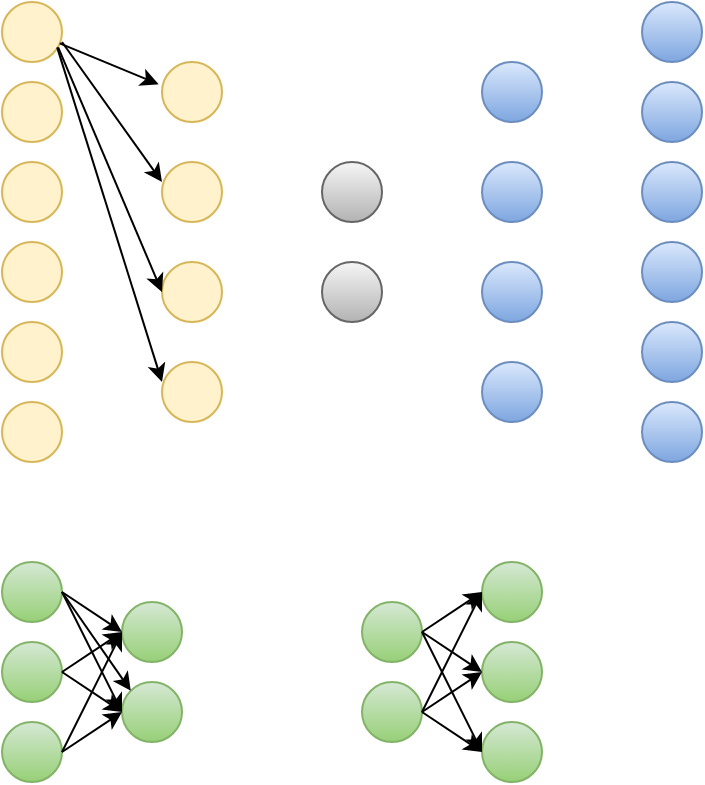 <mxfile version="20.6.2" type="github">
  <diagram id="qMiqVEsjGQWVjbtjqi3-" name="第 1 页">
    <mxGraphModel dx="788" dy="511" grid="1" gridSize="10" guides="1" tooltips="1" connect="1" arrows="1" fold="1" page="1" pageScale="1" pageWidth="827" pageHeight="1169" math="0" shadow="0">
      <root>
        <mxCell id="0" />
        <mxCell id="1" parent="0" />
        <mxCell id="sDsh96kWBwYPCfoVbKGl-1" value="" style="ellipse;whiteSpace=wrap;html=1;aspect=fixed;fillColor=#fff2cc;strokeColor=#d6b656;" vertex="1" parent="1">
          <mxGeometry x="160" y="130" width="30" height="30" as="geometry" />
        </mxCell>
        <mxCell id="sDsh96kWBwYPCfoVbKGl-7" value="" style="ellipse;whiteSpace=wrap;html=1;aspect=fixed;fillColor=#fff2cc;strokeColor=#d6b656;" vertex="1" parent="1">
          <mxGeometry x="160" y="170" width="30" height="30" as="geometry" />
        </mxCell>
        <mxCell id="sDsh96kWBwYPCfoVbKGl-8" value="" style="ellipse;whiteSpace=wrap;html=1;aspect=fixed;fillColor=#fff2cc;strokeColor=#d6b656;" vertex="1" parent="1">
          <mxGeometry x="160" y="290" width="30" height="30" as="geometry" />
        </mxCell>
        <mxCell id="sDsh96kWBwYPCfoVbKGl-9" value="" style="ellipse;whiteSpace=wrap;html=1;aspect=fixed;fillColor=#fff2cc;strokeColor=#d6b656;" vertex="1" parent="1">
          <mxGeometry x="160" y="250" width="30" height="30" as="geometry" />
        </mxCell>
        <mxCell id="sDsh96kWBwYPCfoVbKGl-10" value="" style="ellipse;whiteSpace=wrap;html=1;aspect=fixed;fillColor=#fff2cc;strokeColor=#d6b656;" vertex="1" parent="1">
          <mxGeometry x="160" y="210" width="30" height="30" as="geometry" />
        </mxCell>
        <mxCell id="sDsh96kWBwYPCfoVbKGl-11" value="" style="ellipse;whiteSpace=wrap;html=1;aspect=fixed;fillColor=#fff2cc;strokeColor=#d6b656;" vertex="1" parent="1">
          <mxGeometry x="240" y="210" width="30" height="30" as="geometry" />
        </mxCell>
        <mxCell id="sDsh96kWBwYPCfoVbKGl-12" value="" style="ellipse;whiteSpace=wrap;html=1;aspect=fixed;fillColor=#fff2cc;strokeColor=#d6b656;" vertex="1" parent="1">
          <mxGeometry x="240" y="160" width="30" height="30" as="geometry" />
        </mxCell>
        <mxCell id="sDsh96kWBwYPCfoVbKGl-13" value="" style="ellipse;whiteSpace=wrap;html=1;aspect=fixed;fillColor=#fff2cc;strokeColor=#d6b656;" vertex="1" parent="1">
          <mxGeometry x="160" y="330" width="30" height="30" as="geometry" />
        </mxCell>
        <mxCell id="sDsh96kWBwYPCfoVbKGl-14" value="" style="ellipse;whiteSpace=wrap;html=1;aspect=fixed;fillColor=#fff2cc;strokeColor=#d6b656;" vertex="1" parent="1">
          <mxGeometry x="240" y="310" width="30" height="30" as="geometry" />
        </mxCell>
        <mxCell id="sDsh96kWBwYPCfoVbKGl-15" value="" style="ellipse;whiteSpace=wrap;html=1;aspect=fixed;fillColor=#fff2cc;strokeColor=#d6b656;" vertex="1" parent="1">
          <mxGeometry x="240" y="260" width="30" height="30" as="geometry" />
        </mxCell>
        <mxCell id="sDsh96kWBwYPCfoVbKGl-16" value="" style="ellipse;whiteSpace=wrap;html=1;aspect=fixed;fillColor=#f5f5f5;gradientColor=#b3b3b3;strokeColor=#666666;" vertex="1" parent="1">
          <mxGeometry x="320" y="210" width="30" height="30" as="geometry" />
        </mxCell>
        <mxCell id="sDsh96kWBwYPCfoVbKGl-18" value="" style="ellipse;whiteSpace=wrap;html=1;aspect=fixed;fillColor=#dae8fc;strokeColor=#6c8ebf;gradientColor=#7ea6e0;" vertex="1" parent="1">
          <mxGeometry x="400" y="160" width="30" height="30" as="geometry" />
        </mxCell>
        <mxCell id="sDsh96kWBwYPCfoVbKGl-19" value="" style="ellipse;whiteSpace=wrap;html=1;aspect=fixed;fillColor=#dae8fc;strokeColor=#6c8ebf;gradientColor=#7ea6e0;" vertex="1" parent="1">
          <mxGeometry x="400" y="210" width="30" height="30" as="geometry" />
        </mxCell>
        <mxCell id="sDsh96kWBwYPCfoVbKGl-20" value="" style="ellipse;whiteSpace=wrap;html=1;aspect=fixed;fillColor=#dae8fc;strokeColor=#6c8ebf;gradientColor=#7ea6e0;" vertex="1" parent="1">
          <mxGeometry x="400" y="260" width="30" height="30" as="geometry" />
        </mxCell>
        <mxCell id="sDsh96kWBwYPCfoVbKGl-21" value="" style="ellipse;whiteSpace=wrap;html=1;aspect=fixed;fillColor=#dae8fc;strokeColor=#6c8ebf;gradientColor=#7ea6e0;" vertex="1" parent="1">
          <mxGeometry x="400" y="310" width="30" height="30" as="geometry" />
        </mxCell>
        <mxCell id="sDsh96kWBwYPCfoVbKGl-22" value="" style="ellipse;whiteSpace=wrap;html=1;aspect=fixed;fillColor=#dae8fc;strokeColor=#6c8ebf;gradientColor=#7ea6e0;" vertex="1" parent="1">
          <mxGeometry x="480" y="130" width="30" height="30" as="geometry" />
        </mxCell>
        <mxCell id="sDsh96kWBwYPCfoVbKGl-23" value="" style="ellipse;whiteSpace=wrap;html=1;aspect=fixed;fillColor=#dae8fc;strokeColor=#6c8ebf;gradientColor=#7ea6e0;" vertex="1" parent="1">
          <mxGeometry x="480" y="170" width="30" height="30" as="geometry" />
        </mxCell>
        <mxCell id="sDsh96kWBwYPCfoVbKGl-24" value="" style="ellipse;whiteSpace=wrap;html=1;aspect=fixed;fillColor=#dae8fc;strokeColor=#6c8ebf;gradientColor=#7ea6e0;" vertex="1" parent="1">
          <mxGeometry x="480" y="210" width="30" height="30" as="geometry" />
        </mxCell>
        <mxCell id="sDsh96kWBwYPCfoVbKGl-25" value="" style="ellipse;whiteSpace=wrap;html=1;aspect=fixed;fillColor=#dae8fc;strokeColor=#6c8ebf;gradientColor=#7ea6e0;" vertex="1" parent="1">
          <mxGeometry x="480" y="250" width="30" height="30" as="geometry" />
        </mxCell>
        <mxCell id="sDsh96kWBwYPCfoVbKGl-26" value="" style="ellipse;whiteSpace=wrap;html=1;aspect=fixed;fillColor=#dae8fc;strokeColor=#6c8ebf;gradientColor=#7ea6e0;" vertex="1" parent="1">
          <mxGeometry x="480" y="290" width="30" height="30" as="geometry" />
        </mxCell>
        <mxCell id="sDsh96kWBwYPCfoVbKGl-27" value="" style="ellipse;whiteSpace=wrap;html=1;aspect=fixed;fillColor=#dae8fc;strokeColor=#6c8ebf;gradientColor=#7ea6e0;" vertex="1" parent="1">
          <mxGeometry x="480" y="330" width="30" height="30" as="geometry" />
        </mxCell>
        <mxCell id="sDsh96kWBwYPCfoVbKGl-28" value="" style="ellipse;whiteSpace=wrap;html=1;aspect=fixed;fillColor=#f5f5f5;gradientColor=#b3b3b3;strokeColor=#666666;" vertex="1" parent="1">
          <mxGeometry x="320" y="260" width="30" height="30" as="geometry" />
        </mxCell>
        <mxCell id="sDsh96kWBwYPCfoVbKGl-31" value="" style="endArrow=classic;html=1;rounded=0;entryX=-0.056;entryY=0.371;entryDx=0;entryDy=0;entryPerimeter=0;" edge="1" parent="1" source="sDsh96kWBwYPCfoVbKGl-1" target="sDsh96kWBwYPCfoVbKGl-12">
          <mxGeometry width="50" height="50" relative="1" as="geometry">
            <mxPoint x="290" y="250" as="sourcePoint" />
            <mxPoint x="340" y="200" as="targetPoint" />
          </mxGeometry>
        </mxCell>
        <mxCell id="sDsh96kWBwYPCfoVbKGl-32" value="" style="endArrow=classic;html=1;rounded=0;entryX=0;entryY=0.333;entryDx=0;entryDy=0;entryPerimeter=0;" edge="1" parent="1" target="sDsh96kWBwYPCfoVbKGl-11">
          <mxGeometry width="50" height="50" relative="1" as="geometry">
            <mxPoint x="190" y="150" as="sourcePoint" />
            <mxPoint x="240.0" y="185.24" as="targetPoint" />
          </mxGeometry>
        </mxCell>
        <mxCell id="sDsh96kWBwYPCfoVbKGl-33" value="" style="endArrow=classic;html=1;rounded=0;entryX=0;entryY=0.5;entryDx=0;entryDy=0;exitX=0.936;exitY=0.756;exitDx=0;exitDy=0;exitPerimeter=0;" edge="1" parent="1" source="sDsh96kWBwYPCfoVbKGl-1" target="sDsh96kWBwYPCfoVbKGl-15">
          <mxGeometry width="50" height="50" relative="1" as="geometry">
            <mxPoint x="208.896" y="170.649" as="sourcePoint" />
            <mxPoint x="258.32" y="191.13" as="targetPoint" />
          </mxGeometry>
        </mxCell>
        <mxCell id="sDsh96kWBwYPCfoVbKGl-34" value="" style="endArrow=classic;html=1;rounded=0;entryX=0;entryY=0.333;entryDx=0;entryDy=0;entryPerimeter=0;exitX=0.919;exitY=0.756;exitDx=0;exitDy=0;exitPerimeter=0;" edge="1" parent="1" source="sDsh96kWBwYPCfoVbKGl-1" target="sDsh96kWBwYPCfoVbKGl-14">
          <mxGeometry width="50" height="50" relative="1" as="geometry">
            <mxPoint x="218.896" y="180.649" as="sourcePoint" />
            <mxPoint x="268.32" y="201.13" as="targetPoint" />
          </mxGeometry>
        </mxCell>
        <mxCell id="sDsh96kWBwYPCfoVbKGl-46" value="" style="ellipse;whiteSpace=wrap;html=1;aspect=fixed;fillColor=#d5e8d4;strokeColor=#82b366;gradientColor=#97d077;" vertex="1" parent="1">
          <mxGeometry x="160" y="450" width="30" height="30" as="geometry" />
        </mxCell>
        <mxCell id="sDsh96kWBwYPCfoVbKGl-47" value="" style="ellipse;whiteSpace=wrap;html=1;aspect=fixed;fillColor=#d5e8d4;strokeColor=#82b366;gradientColor=#97d077;" vertex="1" parent="1">
          <mxGeometry x="160" y="410" width="30" height="30" as="geometry" />
        </mxCell>
        <mxCell id="sDsh96kWBwYPCfoVbKGl-48" value="" style="ellipse;whiteSpace=wrap;html=1;aspect=fixed;fillColor=#d5e8d4;strokeColor=#82b366;gradientColor=#97d077;" vertex="1" parent="1">
          <mxGeometry x="160" y="490" width="30" height="30" as="geometry" />
        </mxCell>
        <mxCell id="sDsh96kWBwYPCfoVbKGl-49" value="" style="ellipse;whiteSpace=wrap;html=1;aspect=fixed;fillColor=#d5e8d4;strokeColor=#82b366;gradientColor=#97d077;" vertex="1" parent="1">
          <mxGeometry x="220" y="470" width="30" height="30" as="geometry" />
        </mxCell>
        <mxCell id="sDsh96kWBwYPCfoVbKGl-50" value="" style="ellipse;whiteSpace=wrap;html=1;aspect=fixed;fillColor=#d5e8d4;strokeColor=#82b366;gradientColor=#97d077;" vertex="1" parent="1">
          <mxGeometry x="220" y="430" width="30" height="30" as="geometry" />
        </mxCell>
        <mxCell id="sDsh96kWBwYPCfoVbKGl-52" value="" style="endArrow=classic;html=1;rounded=0;exitX=1;exitY=0.5;exitDx=0;exitDy=0;entryX=0;entryY=0.5;entryDx=0;entryDy=0;" edge="1" parent="1" source="sDsh96kWBwYPCfoVbKGl-47" target="sDsh96kWBwYPCfoVbKGl-50">
          <mxGeometry width="50" height="50" relative="1" as="geometry">
            <mxPoint x="220" y="460" as="sourcePoint" />
            <mxPoint x="270" y="410" as="targetPoint" />
          </mxGeometry>
        </mxCell>
        <mxCell id="sDsh96kWBwYPCfoVbKGl-53" value="" style="endArrow=classic;html=1;rounded=0;exitX=1;exitY=0.5;exitDx=0;exitDy=0;entryX=0;entryY=0;entryDx=0;entryDy=0;" edge="1" parent="1" source="sDsh96kWBwYPCfoVbKGl-47" target="sDsh96kWBwYPCfoVbKGl-49">
          <mxGeometry width="50" height="50" relative="1" as="geometry">
            <mxPoint x="200" y="435.0" as="sourcePoint" />
            <mxPoint x="230" y="455.0" as="targetPoint" />
          </mxGeometry>
        </mxCell>
        <mxCell id="sDsh96kWBwYPCfoVbKGl-54" value="" style="endArrow=classic;html=1;rounded=0;exitX=1;exitY=0.5;exitDx=0;exitDy=0;entryX=0;entryY=0.5;entryDx=0;entryDy=0;" edge="1" parent="1" source="sDsh96kWBwYPCfoVbKGl-47" target="sDsh96kWBwYPCfoVbKGl-49">
          <mxGeometry width="50" height="50" relative="1" as="geometry">
            <mxPoint x="210" y="445.0" as="sourcePoint" />
            <mxPoint x="240" y="465.0" as="targetPoint" />
          </mxGeometry>
        </mxCell>
        <mxCell id="sDsh96kWBwYPCfoVbKGl-55" value="" style="endArrow=classic;html=1;rounded=0;exitX=1;exitY=0.5;exitDx=0;exitDy=0;entryX=0;entryY=0.5;entryDx=0;entryDy=0;" edge="1" parent="1" source="sDsh96kWBwYPCfoVbKGl-46" target="sDsh96kWBwYPCfoVbKGl-50">
          <mxGeometry width="50" height="50" relative="1" as="geometry">
            <mxPoint x="220" y="455.0" as="sourcePoint" />
            <mxPoint x="250" y="475.0" as="targetPoint" />
          </mxGeometry>
        </mxCell>
        <mxCell id="sDsh96kWBwYPCfoVbKGl-56" value="" style="endArrow=classic;html=1;rounded=0;exitX=1;exitY=0.5;exitDx=0;exitDy=0;entryX=0;entryY=0.5;entryDx=0;entryDy=0;" edge="1" parent="1" source="sDsh96kWBwYPCfoVbKGl-48" target="sDsh96kWBwYPCfoVbKGl-50">
          <mxGeometry width="50" height="50" relative="1" as="geometry">
            <mxPoint x="230" y="465.0" as="sourcePoint" />
            <mxPoint x="340" y="452.5" as="targetPoint" />
          </mxGeometry>
        </mxCell>
        <mxCell id="sDsh96kWBwYPCfoVbKGl-57" value="" style="endArrow=classic;html=1;rounded=0;exitX=1;exitY=0.5;exitDx=0;exitDy=0;entryX=0;entryY=0.5;entryDx=0;entryDy=0;" edge="1" parent="1" source="sDsh96kWBwYPCfoVbKGl-46" target="sDsh96kWBwYPCfoVbKGl-49">
          <mxGeometry width="50" height="50" relative="1" as="geometry">
            <mxPoint x="240" y="475.0" as="sourcePoint" />
            <mxPoint x="270" y="495.0" as="targetPoint" />
          </mxGeometry>
        </mxCell>
        <mxCell id="sDsh96kWBwYPCfoVbKGl-58" value="" style="endArrow=classic;html=1;rounded=0;exitX=1;exitY=0.5;exitDx=0;exitDy=0;entryX=0;entryY=0.5;entryDx=0;entryDy=0;" edge="1" parent="1" source="sDsh96kWBwYPCfoVbKGl-48" target="sDsh96kWBwYPCfoVbKGl-49">
          <mxGeometry width="50" height="50" relative="1" as="geometry">
            <mxPoint x="250" y="485.0" as="sourcePoint" />
            <mxPoint x="280" y="505.0" as="targetPoint" />
          </mxGeometry>
        </mxCell>
        <mxCell id="sDsh96kWBwYPCfoVbKGl-59" value="" style="ellipse;whiteSpace=wrap;html=1;aspect=fixed;fillColor=#d5e8d4;strokeColor=#82b366;gradientColor=#97d077;" vertex="1" parent="1">
          <mxGeometry x="340" y="470" width="30" height="30" as="geometry" />
        </mxCell>
        <mxCell id="sDsh96kWBwYPCfoVbKGl-60" value="" style="ellipse;whiteSpace=wrap;html=1;aspect=fixed;fillColor=#d5e8d4;strokeColor=#82b366;gradientColor=#97d077;" vertex="1" parent="1">
          <mxGeometry x="340" y="430" width="30" height="30" as="geometry" />
        </mxCell>
        <mxCell id="sDsh96kWBwYPCfoVbKGl-61" value="" style="ellipse;whiteSpace=wrap;html=1;aspect=fixed;fillColor=#d5e8d4;strokeColor=#82b366;gradientColor=#97d077;" vertex="1" parent="1">
          <mxGeometry x="400" y="450" width="30" height="30" as="geometry" />
        </mxCell>
        <mxCell id="sDsh96kWBwYPCfoVbKGl-62" value="" style="ellipse;whiteSpace=wrap;html=1;aspect=fixed;fillColor=#d5e8d4;strokeColor=#82b366;gradientColor=#97d077;" vertex="1" parent="1">
          <mxGeometry x="400" y="410" width="30" height="30" as="geometry" />
        </mxCell>
        <mxCell id="sDsh96kWBwYPCfoVbKGl-63" value="" style="ellipse;whiteSpace=wrap;html=1;aspect=fixed;fillColor=#d5e8d4;strokeColor=#82b366;gradientColor=#97d077;" vertex="1" parent="1">
          <mxGeometry x="400" y="490" width="30" height="30" as="geometry" />
        </mxCell>
        <mxCell id="sDsh96kWBwYPCfoVbKGl-64" value="" style="endArrow=classic;html=1;rounded=0;exitX=1;exitY=0.5;exitDx=0;exitDy=0;entryX=0;entryY=0.5;entryDx=0;entryDy=0;" edge="1" parent="1" source="sDsh96kWBwYPCfoVbKGl-59" target="sDsh96kWBwYPCfoVbKGl-63">
          <mxGeometry width="50" height="50" relative="1" as="geometry">
            <mxPoint x="290" y="410.0" as="sourcePoint" />
            <mxPoint x="320" y="430.0" as="targetPoint" />
          </mxGeometry>
        </mxCell>
        <mxCell id="sDsh96kWBwYPCfoVbKGl-65" value="" style="endArrow=classic;html=1;rounded=0;exitX=1;exitY=0.5;exitDx=0;exitDy=0;entryX=0;entryY=0.5;entryDx=0;entryDy=0;" edge="1" parent="1" source="sDsh96kWBwYPCfoVbKGl-59" target="sDsh96kWBwYPCfoVbKGl-62">
          <mxGeometry width="50" height="50" relative="1" as="geometry">
            <mxPoint x="300" y="420.0" as="sourcePoint" />
            <mxPoint x="330" y="440.0" as="targetPoint" />
          </mxGeometry>
        </mxCell>
        <mxCell id="sDsh96kWBwYPCfoVbKGl-66" value="" style="endArrow=classic;html=1;rounded=0;exitX=1;exitY=0.5;exitDx=0;exitDy=0;entryX=0;entryY=0.5;entryDx=0;entryDy=0;" edge="1" parent="1" source="sDsh96kWBwYPCfoVbKGl-60" target="sDsh96kWBwYPCfoVbKGl-62">
          <mxGeometry width="50" height="50" relative="1" as="geometry">
            <mxPoint x="310" y="430.0" as="sourcePoint" />
            <mxPoint x="340" y="450.0" as="targetPoint" />
          </mxGeometry>
        </mxCell>
        <mxCell id="sDsh96kWBwYPCfoVbKGl-68" value="" style="endArrow=classic;html=1;rounded=0;exitX=1;exitY=0.5;exitDx=0;exitDy=0;entryX=0;entryY=0.5;entryDx=0;entryDy=0;" edge="1" parent="1" source="sDsh96kWBwYPCfoVbKGl-60" target="sDsh96kWBwYPCfoVbKGl-61">
          <mxGeometry width="50" height="50" relative="1" as="geometry">
            <mxPoint x="330" y="450.0" as="sourcePoint" />
            <mxPoint x="360" y="470.0" as="targetPoint" />
          </mxGeometry>
        </mxCell>
        <mxCell id="sDsh96kWBwYPCfoVbKGl-69" value="" style="endArrow=classic;html=1;rounded=0;exitX=1;exitY=0.5;exitDx=0;exitDy=0;entryX=0;entryY=0.5;entryDx=0;entryDy=0;" edge="1" parent="1" source="sDsh96kWBwYPCfoVbKGl-60" target="sDsh96kWBwYPCfoVbKGl-63">
          <mxGeometry width="50" height="50" relative="1" as="geometry">
            <mxPoint x="340" y="460.0" as="sourcePoint" />
            <mxPoint x="370" y="480.0" as="targetPoint" />
          </mxGeometry>
        </mxCell>
        <mxCell id="sDsh96kWBwYPCfoVbKGl-70" value="" style="endArrow=classic;html=1;rounded=0;exitX=1;exitY=0.5;exitDx=0;exitDy=0;entryX=0;entryY=0.5;entryDx=0;entryDy=0;" edge="1" parent="1" source="sDsh96kWBwYPCfoVbKGl-59" target="sDsh96kWBwYPCfoVbKGl-61">
          <mxGeometry width="50" height="50" relative="1" as="geometry">
            <mxPoint x="350" y="470.0" as="sourcePoint" />
            <mxPoint x="380" y="490.0" as="targetPoint" />
          </mxGeometry>
        </mxCell>
      </root>
    </mxGraphModel>
  </diagram>
</mxfile>
